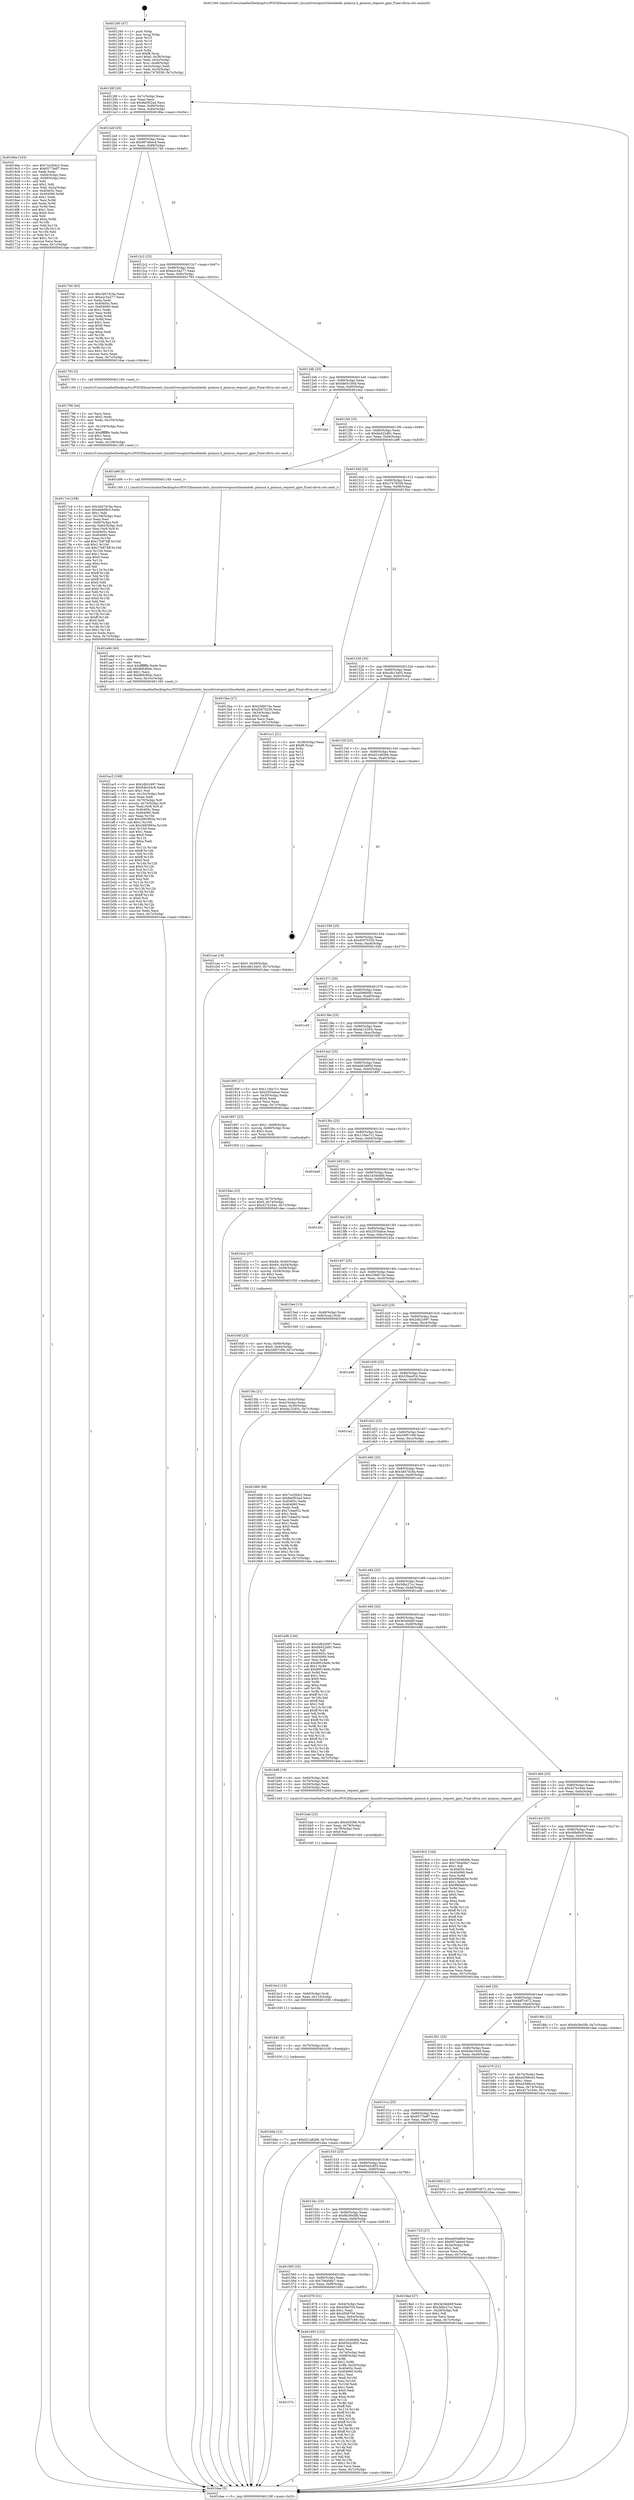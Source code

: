 digraph "0x401260" {
  label = "0x401260 (/mnt/c/Users/mathe/Desktop/tcc/POCII/binaries/extr_linuxdriverspinctrlmediatek..pinmux.h_pinmux_request_gpio_Final-ollvm.out::main(0))"
  labelloc = "t"
  node[shape=record]

  Entry [label="",width=0.3,height=0.3,shape=circle,fillcolor=black,style=filled]
  "0x40128f" [label="{
     0x40128f [26]\l
     | [instrs]\l
     &nbsp;&nbsp;0x40128f \<+3\>: mov -0x7c(%rbp),%eax\l
     &nbsp;&nbsp;0x401292 \<+2\>: mov %eax,%ecx\l
     &nbsp;&nbsp;0x401294 \<+6\>: sub $0x8a0f52ad,%ecx\l
     &nbsp;&nbsp;0x40129a \<+3\>: mov %eax,-0x80(%rbp)\l
     &nbsp;&nbsp;0x40129d \<+6\>: mov %ecx,-0x84(%rbp)\l
     &nbsp;&nbsp;0x4012a3 \<+6\>: je 00000000004016be \<main+0x45e\>\l
  }"]
  "0x4016be" [label="{
     0x4016be [103]\l
     | [instrs]\l
     &nbsp;&nbsp;0x4016be \<+5\>: mov $0x7ce30dc2,%eax\l
     &nbsp;&nbsp;0x4016c3 \<+5\>: mov $0x6577bdf7,%ecx\l
     &nbsp;&nbsp;0x4016c8 \<+2\>: xor %edx,%edx\l
     &nbsp;&nbsp;0x4016ca \<+3\>: mov -0x64(%rbp),%esi\l
     &nbsp;&nbsp;0x4016cd \<+3\>: cmp -0x58(%rbp),%esi\l
     &nbsp;&nbsp;0x4016d0 \<+4\>: setl %dil\l
     &nbsp;&nbsp;0x4016d4 \<+4\>: and $0x1,%dil\l
     &nbsp;&nbsp;0x4016d8 \<+4\>: mov %dil,-0x2a(%rbp)\l
     &nbsp;&nbsp;0x4016dc \<+7\>: mov 0x40405c,%esi\l
     &nbsp;&nbsp;0x4016e3 \<+8\>: mov 0x404060,%r8d\l
     &nbsp;&nbsp;0x4016eb \<+3\>: sub $0x1,%edx\l
     &nbsp;&nbsp;0x4016ee \<+3\>: mov %esi,%r9d\l
     &nbsp;&nbsp;0x4016f1 \<+3\>: add %edx,%r9d\l
     &nbsp;&nbsp;0x4016f4 \<+4\>: imul %r9d,%esi\l
     &nbsp;&nbsp;0x4016f8 \<+3\>: and $0x1,%esi\l
     &nbsp;&nbsp;0x4016fb \<+3\>: cmp $0x0,%esi\l
     &nbsp;&nbsp;0x4016fe \<+4\>: sete %dil\l
     &nbsp;&nbsp;0x401702 \<+4\>: cmp $0xa,%r8d\l
     &nbsp;&nbsp;0x401706 \<+4\>: setl %r10b\l
     &nbsp;&nbsp;0x40170a \<+3\>: mov %dil,%r11b\l
     &nbsp;&nbsp;0x40170d \<+3\>: and %r10b,%r11b\l
     &nbsp;&nbsp;0x401710 \<+3\>: xor %r10b,%dil\l
     &nbsp;&nbsp;0x401713 \<+3\>: or %dil,%r11b\l
     &nbsp;&nbsp;0x401716 \<+4\>: test $0x1,%r11b\l
     &nbsp;&nbsp;0x40171a \<+3\>: cmovne %ecx,%eax\l
     &nbsp;&nbsp;0x40171d \<+3\>: mov %eax,-0x7c(%rbp)\l
     &nbsp;&nbsp;0x401720 \<+5\>: jmp 0000000000401dae \<main+0xb4e\>\l
  }"]
  "0x4012a9" [label="{
     0x4012a9 [25]\l
     | [instrs]\l
     &nbsp;&nbsp;0x4012a9 \<+5\>: jmp 00000000004012ae \<main+0x4e\>\l
     &nbsp;&nbsp;0x4012ae \<+3\>: mov -0x80(%rbp),%eax\l
     &nbsp;&nbsp;0x4012b1 \<+5\>: sub $0x967a6ee4,%eax\l
     &nbsp;&nbsp;0x4012b6 \<+6\>: mov %eax,-0x88(%rbp)\l
     &nbsp;&nbsp;0x4012bc \<+6\>: je 0000000000401740 \<main+0x4e0\>\l
  }"]
  Exit [label="",width=0.3,height=0.3,shape=circle,fillcolor=black,style=filled,peripheries=2]
  "0x401740" [label="{
     0x401740 [83]\l
     | [instrs]\l
     &nbsp;&nbsp;0x401740 \<+5\>: mov $0x3d47d18a,%eax\l
     &nbsp;&nbsp;0x401745 \<+5\>: mov $0xa2c5a277,%ecx\l
     &nbsp;&nbsp;0x40174a \<+2\>: xor %edx,%edx\l
     &nbsp;&nbsp;0x40174c \<+7\>: mov 0x40405c,%esi\l
     &nbsp;&nbsp;0x401753 \<+7\>: mov 0x404060,%edi\l
     &nbsp;&nbsp;0x40175a \<+3\>: sub $0x1,%edx\l
     &nbsp;&nbsp;0x40175d \<+3\>: mov %esi,%r8d\l
     &nbsp;&nbsp;0x401760 \<+3\>: add %edx,%r8d\l
     &nbsp;&nbsp;0x401763 \<+4\>: imul %r8d,%esi\l
     &nbsp;&nbsp;0x401767 \<+3\>: and $0x1,%esi\l
     &nbsp;&nbsp;0x40176a \<+3\>: cmp $0x0,%esi\l
     &nbsp;&nbsp;0x40176d \<+4\>: sete %r9b\l
     &nbsp;&nbsp;0x401771 \<+3\>: cmp $0xa,%edi\l
     &nbsp;&nbsp;0x401774 \<+4\>: setl %r10b\l
     &nbsp;&nbsp;0x401778 \<+3\>: mov %r9b,%r11b\l
     &nbsp;&nbsp;0x40177b \<+3\>: and %r10b,%r11b\l
     &nbsp;&nbsp;0x40177e \<+3\>: xor %r10b,%r9b\l
     &nbsp;&nbsp;0x401781 \<+3\>: or %r9b,%r11b\l
     &nbsp;&nbsp;0x401784 \<+4\>: test $0x1,%r11b\l
     &nbsp;&nbsp;0x401788 \<+3\>: cmovne %ecx,%eax\l
     &nbsp;&nbsp;0x40178b \<+3\>: mov %eax,-0x7c(%rbp)\l
     &nbsp;&nbsp;0x40178e \<+5\>: jmp 0000000000401dae \<main+0xb4e\>\l
  }"]
  "0x4012c2" [label="{
     0x4012c2 [25]\l
     | [instrs]\l
     &nbsp;&nbsp;0x4012c2 \<+5\>: jmp 00000000004012c7 \<main+0x67\>\l
     &nbsp;&nbsp;0x4012c7 \<+3\>: mov -0x80(%rbp),%eax\l
     &nbsp;&nbsp;0x4012ca \<+5\>: sub $0xa2c5a277,%eax\l
     &nbsp;&nbsp;0x4012cf \<+6\>: mov %eax,-0x8c(%rbp)\l
     &nbsp;&nbsp;0x4012d5 \<+6\>: je 0000000000401793 \<main+0x533\>\l
  }"]
  "0x401bda" [label="{
     0x401bda [12]\l
     | [instrs]\l
     &nbsp;&nbsp;0x401bda \<+7\>: movl $0xd21a8266,-0x7c(%rbp)\l
     &nbsp;&nbsp;0x401be1 \<+5\>: jmp 0000000000401dae \<main+0xb4e\>\l
  }"]
  "0x401793" [label="{
     0x401793 [5]\l
     | [instrs]\l
     &nbsp;&nbsp;0x401793 \<+5\>: call 0000000000401160 \<next_i\>\l
     | [calls]\l
     &nbsp;&nbsp;0x401160 \{1\} (/mnt/c/Users/mathe/Desktop/tcc/POCII/binaries/extr_linuxdriverspinctrlmediatek..pinmux.h_pinmux_request_gpio_Final-ollvm.out::next_i)\l
  }"]
  "0x4012db" [label="{
     0x4012db [25]\l
     | [instrs]\l
     &nbsp;&nbsp;0x4012db \<+5\>: jmp 00000000004012e0 \<main+0x80\>\l
     &nbsp;&nbsp;0x4012e0 \<+3\>: mov -0x80(%rbp),%eax\l
     &nbsp;&nbsp;0x4012e3 \<+5\>: sub $0xbb05100d,%eax\l
     &nbsp;&nbsp;0x4012e8 \<+6\>: mov %eax,-0x90(%rbp)\l
     &nbsp;&nbsp;0x4012ee \<+6\>: je 0000000000401da2 \<main+0xb42\>\l
  }"]
  "0x401bd1" [label="{
     0x401bd1 [9]\l
     | [instrs]\l
     &nbsp;&nbsp;0x401bd1 \<+4\>: mov -0x70(%rbp),%rdi\l
     &nbsp;&nbsp;0x401bd5 \<+5\>: call 0000000000401030 \<free@plt\>\l
     | [calls]\l
     &nbsp;&nbsp;0x401030 \{1\} (unknown)\l
  }"]
  "0x401da2" [label="{
     0x401da2\l
  }", style=dashed]
  "0x4012f4" [label="{
     0x4012f4 [25]\l
     | [instrs]\l
     &nbsp;&nbsp;0x4012f4 \<+5\>: jmp 00000000004012f9 \<main+0x99\>\l
     &nbsp;&nbsp;0x4012f9 \<+3\>: mov -0x80(%rbp),%eax\l
     &nbsp;&nbsp;0x4012fc \<+5\>: sub $0xbb422d81,%eax\l
     &nbsp;&nbsp;0x401301 \<+6\>: mov %eax,-0x94(%rbp)\l
     &nbsp;&nbsp;0x401307 \<+6\>: je 0000000000401a98 \<main+0x838\>\l
  }"]
  "0x401bc2" [label="{
     0x401bc2 [15]\l
     | [instrs]\l
     &nbsp;&nbsp;0x401bc2 \<+4\>: mov -0x60(%rbp),%rdi\l
     &nbsp;&nbsp;0x401bc6 \<+6\>: mov %eax,-0x110(%rbp)\l
     &nbsp;&nbsp;0x401bcc \<+5\>: call 0000000000401030 \<free@plt\>\l
     | [calls]\l
     &nbsp;&nbsp;0x401030 \{1\} (unknown)\l
  }"]
  "0x401a98" [label="{
     0x401a98 [5]\l
     | [instrs]\l
     &nbsp;&nbsp;0x401a98 \<+5\>: call 0000000000401160 \<next_i\>\l
     | [calls]\l
     &nbsp;&nbsp;0x401160 \{1\} (/mnt/c/Users/mathe/Desktop/tcc/POCII/binaries/extr_linuxdriverspinctrlmediatek..pinmux.h_pinmux_request_gpio_Final-ollvm.out::next_i)\l
  }"]
  "0x40130d" [label="{
     0x40130d [25]\l
     | [instrs]\l
     &nbsp;&nbsp;0x40130d \<+5\>: jmp 0000000000401312 \<main+0xb2\>\l
     &nbsp;&nbsp;0x401312 \<+3\>: mov -0x80(%rbp),%eax\l
     &nbsp;&nbsp;0x401315 \<+5\>: sub $0xc7478558,%eax\l
     &nbsp;&nbsp;0x40131a \<+6\>: mov %eax,-0x98(%rbp)\l
     &nbsp;&nbsp;0x401320 \<+6\>: je 00000000004015ba \<main+0x35a\>\l
  }"]
  "0x401bab" [label="{
     0x401bab [23]\l
     | [instrs]\l
     &nbsp;&nbsp;0x401bab \<+10\>: movabs $0x4020b6,%rdi\l
     &nbsp;&nbsp;0x401bb5 \<+3\>: mov %eax,-0x78(%rbp)\l
     &nbsp;&nbsp;0x401bb8 \<+3\>: mov -0x78(%rbp),%esi\l
     &nbsp;&nbsp;0x401bbb \<+2\>: mov $0x0,%al\l
     &nbsp;&nbsp;0x401bbd \<+5\>: call 0000000000401040 \<printf@plt\>\l
     | [calls]\l
     &nbsp;&nbsp;0x401040 \{1\} (unknown)\l
  }"]
  "0x4015ba" [label="{
     0x4015ba [27]\l
     | [instrs]\l
     &nbsp;&nbsp;0x4015ba \<+5\>: mov $0x25fd074e,%eax\l
     &nbsp;&nbsp;0x4015bf \<+5\>: mov $0xd5470250,%ecx\l
     &nbsp;&nbsp;0x4015c4 \<+3\>: mov -0x34(%rbp),%edx\l
     &nbsp;&nbsp;0x4015c7 \<+3\>: cmp $0x2,%edx\l
     &nbsp;&nbsp;0x4015ca \<+3\>: cmovne %ecx,%eax\l
     &nbsp;&nbsp;0x4015cd \<+3\>: mov %eax,-0x7c(%rbp)\l
     &nbsp;&nbsp;0x4015d0 \<+5\>: jmp 0000000000401dae \<main+0xb4e\>\l
  }"]
  "0x401326" [label="{
     0x401326 [25]\l
     | [instrs]\l
     &nbsp;&nbsp;0x401326 \<+5\>: jmp 000000000040132b \<main+0xcb\>\l
     &nbsp;&nbsp;0x40132b \<+3\>: mov -0x80(%rbp),%eax\l
     &nbsp;&nbsp;0x40132e \<+5\>: sub $0xcdb13a03,%eax\l
     &nbsp;&nbsp;0x401333 \<+6\>: mov %eax,-0x9c(%rbp)\l
     &nbsp;&nbsp;0x401339 \<+6\>: je 0000000000401cc1 \<main+0xa61\>\l
  }"]
  "0x401dae" [label="{
     0x401dae [5]\l
     | [instrs]\l
     &nbsp;&nbsp;0x401dae \<+5\>: jmp 000000000040128f \<main+0x2f\>\l
  }"]
  "0x401260" [label="{
     0x401260 [47]\l
     | [instrs]\l
     &nbsp;&nbsp;0x401260 \<+1\>: push %rbp\l
     &nbsp;&nbsp;0x401261 \<+3\>: mov %rsp,%rbp\l
     &nbsp;&nbsp;0x401264 \<+2\>: push %r15\l
     &nbsp;&nbsp;0x401266 \<+2\>: push %r14\l
     &nbsp;&nbsp;0x401268 \<+2\>: push %r13\l
     &nbsp;&nbsp;0x40126a \<+2\>: push %r12\l
     &nbsp;&nbsp;0x40126c \<+1\>: push %rbx\l
     &nbsp;&nbsp;0x40126d \<+7\>: sub $0xf8,%rsp\l
     &nbsp;&nbsp;0x401274 \<+7\>: movl $0x0,-0x38(%rbp)\l
     &nbsp;&nbsp;0x40127b \<+3\>: mov %edi,-0x3c(%rbp)\l
     &nbsp;&nbsp;0x40127e \<+4\>: mov %rsi,-0x48(%rbp)\l
     &nbsp;&nbsp;0x401282 \<+3\>: mov -0x3c(%rbp),%edi\l
     &nbsp;&nbsp;0x401285 \<+3\>: mov %edi,-0x34(%rbp)\l
     &nbsp;&nbsp;0x401288 \<+7\>: movl $0xc7478558,-0x7c(%rbp)\l
  }"]
  "0x401ac5" [label="{
     0x401ac5 [168]\l
     | [instrs]\l
     &nbsp;&nbsp;0x401ac5 \<+5\>: mov $0x2db2c697,%ecx\l
     &nbsp;&nbsp;0x401aca \<+5\>: mov $0x64bc54c8,%edx\l
     &nbsp;&nbsp;0x401acf \<+3\>: mov $0x1,%sil\l
     &nbsp;&nbsp;0x401ad2 \<+6\>: mov -0x10c(%rbp),%edi\l
     &nbsp;&nbsp;0x401ad8 \<+3\>: imul %eax,%edi\l
     &nbsp;&nbsp;0x401adb \<+4\>: mov -0x70(%rbp),%r8\l
     &nbsp;&nbsp;0x401adf \<+4\>: movslq -0x74(%rbp),%r9\l
     &nbsp;&nbsp;0x401ae3 \<+4\>: mov %edi,(%r8,%r9,4)\l
     &nbsp;&nbsp;0x401ae7 \<+7\>: mov 0x40405c,%eax\l
     &nbsp;&nbsp;0x401aee \<+7\>: mov 0x404060,%edi\l
     &nbsp;&nbsp;0x401af5 \<+3\>: mov %eax,%r10d\l
     &nbsp;&nbsp;0x401af8 \<+7\>: add $0x2683993a,%r10d\l
     &nbsp;&nbsp;0x401aff \<+4\>: sub $0x1,%r10d\l
     &nbsp;&nbsp;0x401b03 \<+7\>: sub $0x2683993a,%r10d\l
     &nbsp;&nbsp;0x401b0a \<+4\>: imul %r10d,%eax\l
     &nbsp;&nbsp;0x401b0e \<+3\>: and $0x1,%eax\l
     &nbsp;&nbsp;0x401b11 \<+3\>: cmp $0x0,%eax\l
     &nbsp;&nbsp;0x401b14 \<+4\>: sete %r11b\l
     &nbsp;&nbsp;0x401b18 \<+3\>: cmp $0xa,%edi\l
     &nbsp;&nbsp;0x401b1b \<+3\>: setl %bl\l
     &nbsp;&nbsp;0x401b1e \<+3\>: mov %r11b,%r14b\l
     &nbsp;&nbsp;0x401b21 \<+4\>: xor $0xff,%r14b\l
     &nbsp;&nbsp;0x401b25 \<+3\>: mov %bl,%r15b\l
     &nbsp;&nbsp;0x401b28 \<+4\>: xor $0xff,%r15b\l
     &nbsp;&nbsp;0x401b2c \<+4\>: xor $0x0,%sil\l
     &nbsp;&nbsp;0x401b30 \<+3\>: mov %r14b,%r12b\l
     &nbsp;&nbsp;0x401b33 \<+4\>: and $0x0,%r12b\l
     &nbsp;&nbsp;0x401b37 \<+3\>: and %sil,%r11b\l
     &nbsp;&nbsp;0x401b3a \<+3\>: mov %r15b,%r13b\l
     &nbsp;&nbsp;0x401b3d \<+4\>: and $0x0,%r13b\l
     &nbsp;&nbsp;0x401b41 \<+3\>: and %sil,%bl\l
     &nbsp;&nbsp;0x401b44 \<+3\>: or %r11b,%r12b\l
     &nbsp;&nbsp;0x401b47 \<+3\>: or %bl,%r13b\l
     &nbsp;&nbsp;0x401b4a \<+3\>: xor %r13b,%r12b\l
     &nbsp;&nbsp;0x401b4d \<+3\>: or %r15b,%r14b\l
     &nbsp;&nbsp;0x401b50 \<+4\>: xor $0xff,%r14b\l
     &nbsp;&nbsp;0x401b54 \<+4\>: or $0x0,%sil\l
     &nbsp;&nbsp;0x401b58 \<+3\>: and %sil,%r14b\l
     &nbsp;&nbsp;0x401b5b \<+3\>: or %r14b,%r12b\l
     &nbsp;&nbsp;0x401b5e \<+4\>: test $0x1,%r12b\l
     &nbsp;&nbsp;0x401b62 \<+3\>: cmovne %edx,%ecx\l
     &nbsp;&nbsp;0x401b65 \<+3\>: mov %ecx,-0x7c(%rbp)\l
     &nbsp;&nbsp;0x401b68 \<+5\>: jmp 0000000000401dae \<main+0xb4e\>\l
  }"]
  "0x401cc1" [label="{
     0x401cc1 [21]\l
     | [instrs]\l
     &nbsp;&nbsp;0x401cc1 \<+3\>: mov -0x38(%rbp),%eax\l
     &nbsp;&nbsp;0x401cc4 \<+7\>: add $0xf8,%rsp\l
     &nbsp;&nbsp;0x401ccb \<+1\>: pop %rbx\l
     &nbsp;&nbsp;0x401ccc \<+2\>: pop %r12\l
     &nbsp;&nbsp;0x401cce \<+2\>: pop %r13\l
     &nbsp;&nbsp;0x401cd0 \<+2\>: pop %r14\l
     &nbsp;&nbsp;0x401cd2 \<+2\>: pop %r15\l
     &nbsp;&nbsp;0x401cd4 \<+1\>: pop %rbp\l
     &nbsp;&nbsp;0x401cd5 \<+1\>: ret\l
  }"]
  "0x40133f" [label="{
     0x40133f [25]\l
     | [instrs]\l
     &nbsp;&nbsp;0x40133f \<+5\>: jmp 0000000000401344 \<main+0xe4\>\l
     &nbsp;&nbsp;0x401344 \<+3\>: mov -0x80(%rbp),%eax\l
     &nbsp;&nbsp;0x401347 \<+5\>: sub $0xd21a8266,%eax\l
     &nbsp;&nbsp;0x40134c \<+6\>: mov %eax,-0xa0(%rbp)\l
     &nbsp;&nbsp;0x401352 \<+6\>: je 0000000000401cae \<main+0xa4e\>\l
  }"]
  "0x401a9d" [label="{
     0x401a9d [40]\l
     | [instrs]\l
     &nbsp;&nbsp;0x401a9d \<+5\>: mov $0x2,%ecx\l
     &nbsp;&nbsp;0x401aa2 \<+1\>: cltd\l
     &nbsp;&nbsp;0x401aa3 \<+2\>: idiv %ecx\l
     &nbsp;&nbsp;0x401aa5 \<+6\>: imul $0xfffffffe,%edx,%ecx\l
     &nbsp;&nbsp;0x401aab \<+6\>: sub $0x86fc90dc,%ecx\l
     &nbsp;&nbsp;0x401ab1 \<+3\>: add $0x1,%ecx\l
     &nbsp;&nbsp;0x401ab4 \<+6\>: add $0x86fc90dc,%ecx\l
     &nbsp;&nbsp;0x401aba \<+6\>: mov %ecx,-0x10c(%rbp)\l
     &nbsp;&nbsp;0x401ac0 \<+5\>: call 0000000000401160 \<next_i\>\l
     | [calls]\l
     &nbsp;&nbsp;0x401160 \{1\} (/mnt/c/Users/mathe/Desktop/tcc/POCII/binaries/extr_linuxdriverspinctrlmediatek..pinmux.h_pinmux_request_gpio_Final-ollvm.out::next_i)\l
  }"]
  "0x401cae" [label="{
     0x401cae [19]\l
     | [instrs]\l
     &nbsp;&nbsp;0x401cae \<+7\>: movl $0x0,-0x38(%rbp)\l
     &nbsp;&nbsp;0x401cb5 \<+7\>: movl $0xcdb13a03,-0x7c(%rbp)\l
     &nbsp;&nbsp;0x401cbc \<+5\>: jmp 0000000000401dae \<main+0xb4e\>\l
  }"]
  "0x401358" [label="{
     0x401358 [25]\l
     | [instrs]\l
     &nbsp;&nbsp;0x401358 \<+5\>: jmp 000000000040135d \<main+0xfd\>\l
     &nbsp;&nbsp;0x40135d \<+3\>: mov -0x80(%rbp),%eax\l
     &nbsp;&nbsp;0x401360 \<+5\>: sub $0xd5470250,%eax\l
     &nbsp;&nbsp;0x401365 \<+6\>: mov %eax,-0xa4(%rbp)\l
     &nbsp;&nbsp;0x40136b \<+6\>: je 00000000004015d5 \<main+0x375\>\l
  }"]
  "0x40157e" [label="{
     0x40157e\l
  }", style=dashed]
  "0x4015d5" [label="{
     0x4015d5\l
  }", style=dashed]
  "0x401371" [label="{
     0x401371 [25]\l
     | [instrs]\l
     &nbsp;&nbsp;0x401371 \<+5\>: jmp 0000000000401376 \<main+0x116\>\l
     &nbsp;&nbsp;0x401376 \<+3\>: mov -0x80(%rbp),%eax\l
     &nbsp;&nbsp;0x401379 \<+5\>: sub $0xd5980081,%eax\l
     &nbsp;&nbsp;0x40137e \<+6\>: mov %eax,-0xa8(%rbp)\l
     &nbsp;&nbsp;0x401384 \<+6\>: je 0000000000401c45 \<main+0x9e5\>\l
  }"]
  "0x401955" [label="{
     0x401955 [152]\l
     | [instrs]\l
     &nbsp;&nbsp;0x401955 \<+5\>: mov $0x14346d0b,%eax\l
     &nbsp;&nbsp;0x40195a \<+5\>: mov $0x65d2c855,%ecx\l
     &nbsp;&nbsp;0x40195f \<+2\>: mov $0x1,%dl\l
     &nbsp;&nbsp;0x401961 \<+2\>: xor %esi,%esi\l
     &nbsp;&nbsp;0x401963 \<+3\>: mov -0x74(%rbp),%edi\l
     &nbsp;&nbsp;0x401966 \<+3\>: cmp -0x68(%rbp),%edi\l
     &nbsp;&nbsp;0x401969 \<+4\>: setl %r8b\l
     &nbsp;&nbsp;0x40196d \<+4\>: and $0x1,%r8b\l
     &nbsp;&nbsp;0x401971 \<+4\>: mov %r8b,-0x29(%rbp)\l
     &nbsp;&nbsp;0x401975 \<+7\>: mov 0x40405c,%edi\l
     &nbsp;&nbsp;0x40197c \<+8\>: mov 0x404060,%r9d\l
     &nbsp;&nbsp;0x401984 \<+3\>: sub $0x1,%esi\l
     &nbsp;&nbsp;0x401987 \<+3\>: mov %edi,%r10d\l
     &nbsp;&nbsp;0x40198a \<+3\>: add %esi,%r10d\l
     &nbsp;&nbsp;0x40198d \<+4\>: imul %r10d,%edi\l
     &nbsp;&nbsp;0x401991 \<+3\>: and $0x1,%edi\l
     &nbsp;&nbsp;0x401994 \<+3\>: cmp $0x0,%edi\l
     &nbsp;&nbsp;0x401997 \<+4\>: sete %r8b\l
     &nbsp;&nbsp;0x40199b \<+4\>: cmp $0xa,%r9d\l
     &nbsp;&nbsp;0x40199f \<+4\>: setl %r11b\l
     &nbsp;&nbsp;0x4019a3 \<+3\>: mov %r8b,%bl\l
     &nbsp;&nbsp;0x4019a6 \<+3\>: xor $0xff,%bl\l
     &nbsp;&nbsp;0x4019a9 \<+3\>: mov %r11b,%r14b\l
     &nbsp;&nbsp;0x4019ac \<+4\>: xor $0xff,%r14b\l
     &nbsp;&nbsp;0x4019b0 \<+3\>: xor $0x1,%dl\l
     &nbsp;&nbsp;0x4019b3 \<+3\>: mov %bl,%r15b\l
     &nbsp;&nbsp;0x4019b6 \<+4\>: and $0xff,%r15b\l
     &nbsp;&nbsp;0x4019ba \<+3\>: and %dl,%r8b\l
     &nbsp;&nbsp;0x4019bd \<+3\>: mov %r14b,%r12b\l
     &nbsp;&nbsp;0x4019c0 \<+4\>: and $0xff,%r12b\l
     &nbsp;&nbsp;0x4019c4 \<+3\>: and %dl,%r11b\l
     &nbsp;&nbsp;0x4019c7 \<+3\>: or %r8b,%r15b\l
     &nbsp;&nbsp;0x4019ca \<+3\>: or %r11b,%r12b\l
     &nbsp;&nbsp;0x4019cd \<+3\>: xor %r12b,%r15b\l
     &nbsp;&nbsp;0x4019d0 \<+3\>: or %r14b,%bl\l
     &nbsp;&nbsp;0x4019d3 \<+3\>: xor $0xff,%bl\l
     &nbsp;&nbsp;0x4019d6 \<+3\>: or $0x1,%dl\l
     &nbsp;&nbsp;0x4019d9 \<+2\>: and %dl,%bl\l
     &nbsp;&nbsp;0x4019db \<+3\>: or %bl,%r15b\l
     &nbsp;&nbsp;0x4019de \<+4\>: test $0x1,%r15b\l
     &nbsp;&nbsp;0x4019e2 \<+3\>: cmovne %ecx,%eax\l
     &nbsp;&nbsp;0x4019e5 \<+3\>: mov %eax,-0x7c(%rbp)\l
     &nbsp;&nbsp;0x4019e8 \<+5\>: jmp 0000000000401dae \<main+0xb4e\>\l
  }"]
  "0x401c45" [label="{
     0x401c45\l
  }", style=dashed]
  "0x40138a" [label="{
     0x40138a [25]\l
     | [instrs]\l
     &nbsp;&nbsp;0x40138a \<+5\>: jmp 000000000040138f \<main+0x12f\>\l
     &nbsp;&nbsp;0x40138f \<+3\>: mov -0x80(%rbp),%eax\l
     &nbsp;&nbsp;0x401392 \<+5\>: sub $0xda13293c,%eax\l
     &nbsp;&nbsp;0x401397 \<+6\>: mov %eax,-0xac(%rbp)\l
     &nbsp;&nbsp;0x40139d \<+6\>: je 000000000040160f \<main+0x3af\>\l
  }"]
  "0x4018ae" [label="{
     0x4018ae [23]\l
     | [instrs]\l
     &nbsp;&nbsp;0x4018ae \<+4\>: mov %rax,-0x70(%rbp)\l
     &nbsp;&nbsp;0x4018b2 \<+7\>: movl $0x0,-0x74(%rbp)\l
     &nbsp;&nbsp;0x4018b9 \<+7\>: movl $0x427e164e,-0x7c(%rbp)\l
     &nbsp;&nbsp;0x4018c0 \<+5\>: jmp 0000000000401dae \<main+0xb4e\>\l
  }"]
  "0x40160f" [label="{
     0x40160f [27]\l
     | [instrs]\l
     &nbsp;&nbsp;0x40160f \<+5\>: mov $0x110ee7c1,%eax\l
     &nbsp;&nbsp;0x401614 \<+5\>: mov $0x2055abce,%ecx\l
     &nbsp;&nbsp;0x401619 \<+3\>: mov -0x30(%rbp),%edx\l
     &nbsp;&nbsp;0x40161c \<+3\>: cmp $0x0,%edx\l
     &nbsp;&nbsp;0x40161f \<+3\>: cmove %ecx,%eax\l
     &nbsp;&nbsp;0x401622 \<+3\>: mov %eax,-0x7c(%rbp)\l
     &nbsp;&nbsp;0x401625 \<+5\>: jmp 0000000000401dae \<main+0xb4e\>\l
  }"]
  "0x4013a3" [label="{
     0x4013a3 [25]\l
     | [instrs]\l
     &nbsp;&nbsp;0x4013a3 \<+5\>: jmp 00000000004013a8 \<main+0x148\>\l
     &nbsp;&nbsp;0x4013a8 \<+3\>: mov -0x80(%rbp),%eax\l
     &nbsp;&nbsp;0x4013ab \<+5\>: sub $0xeb63e80d,%eax\l
     &nbsp;&nbsp;0x4013b0 \<+6\>: mov %eax,-0xb0(%rbp)\l
     &nbsp;&nbsp;0x4013b6 \<+6\>: je 0000000000401897 \<main+0x637\>\l
  }"]
  "0x401565" [label="{
     0x401565 [25]\l
     | [instrs]\l
     &nbsp;&nbsp;0x401565 \<+5\>: jmp 000000000040156a \<main+0x30a\>\l
     &nbsp;&nbsp;0x40156a \<+3\>: mov -0x80(%rbp),%eax\l
     &nbsp;&nbsp;0x40156d \<+5\>: sub $0x706a08a7,%eax\l
     &nbsp;&nbsp;0x401572 \<+6\>: mov %eax,-0xf8(%rbp)\l
     &nbsp;&nbsp;0x401578 \<+6\>: je 0000000000401955 \<main+0x6f5\>\l
  }"]
  "0x401897" [label="{
     0x401897 [23]\l
     | [instrs]\l
     &nbsp;&nbsp;0x401897 \<+7\>: movl $0x1,-0x68(%rbp)\l
     &nbsp;&nbsp;0x40189e \<+4\>: movslq -0x68(%rbp),%rax\l
     &nbsp;&nbsp;0x4018a2 \<+4\>: shl $0x2,%rax\l
     &nbsp;&nbsp;0x4018a6 \<+3\>: mov %rax,%rdi\l
     &nbsp;&nbsp;0x4018a9 \<+5\>: call 0000000000401050 \<malloc@plt\>\l
     | [calls]\l
     &nbsp;&nbsp;0x401050 \{1\} (unknown)\l
  }"]
  "0x4013bc" [label="{
     0x4013bc [25]\l
     | [instrs]\l
     &nbsp;&nbsp;0x4013bc \<+5\>: jmp 00000000004013c1 \<main+0x161\>\l
     &nbsp;&nbsp;0x4013c1 \<+3\>: mov -0x80(%rbp),%eax\l
     &nbsp;&nbsp;0x4013c4 \<+5\>: sub $0x110ee7c1,%eax\l
     &nbsp;&nbsp;0x4013c9 \<+6\>: mov %eax,-0xb4(%rbp)\l
     &nbsp;&nbsp;0x4013cf \<+6\>: je 0000000000401be6 \<main+0x986\>\l
  }"]
  "0x401878" [label="{
     0x401878 [31]\l
     | [instrs]\l
     &nbsp;&nbsp;0x401878 \<+3\>: mov -0x64(%rbp),%eax\l
     &nbsp;&nbsp;0x40187b \<+5\>: sub $0x45b6704,%eax\l
     &nbsp;&nbsp;0x401880 \<+3\>: add $0x1,%eax\l
     &nbsp;&nbsp;0x401883 \<+5\>: add $0x45b6704,%eax\l
     &nbsp;&nbsp;0x401888 \<+3\>: mov %eax,-0x64(%rbp)\l
     &nbsp;&nbsp;0x40188b \<+7\>: movl $0x34f57c69,-0x7c(%rbp)\l
     &nbsp;&nbsp;0x401892 \<+5\>: jmp 0000000000401dae \<main+0xb4e\>\l
  }"]
  "0x401be6" [label="{
     0x401be6\l
  }", style=dashed]
  "0x4013d5" [label="{
     0x4013d5 [25]\l
     | [instrs]\l
     &nbsp;&nbsp;0x4013d5 \<+5\>: jmp 00000000004013da \<main+0x17a\>\l
     &nbsp;&nbsp;0x4013da \<+3\>: mov -0x80(%rbp),%eax\l
     &nbsp;&nbsp;0x4013dd \<+5\>: sub $0x14346d0b,%eax\l
     &nbsp;&nbsp;0x4013e2 \<+6\>: mov %eax,-0xb8(%rbp)\l
     &nbsp;&nbsp;0x4013e8 \<+6\>: je 0000000000401d3c \<main+0xadc\>\l
  }"]
  "0x40154c" [label="{
     0x40154c [25]\l
     | [instrs]\l
     &nbsp;&nbsp;0x40154c \<+5\>: jmp 0000000000401551 \<main+0x2f1\>\l
     &nbsp;&nbsp;0x401551 \<+3\>: mov -0x80(%rbp),%eax\l
     &nbsp;&nbsp;0x401554 \<+5\>: sub $0x6b36e5fb,%eax\l
     &nbsp;&nbsp;0x401559 \<+6\>: mov %eax,-0xf4(%rbp)\l
     &nbsp;&nbsp;0x40155f \<+6\>: je 0000000000401878 \<main+0x618\>\l
  }"]
  "0x401d3c" [label="{
     0x401d3c\l
  }", style=dashed]
  "0x4013ee" [label="{
     0x4013ee [25]\l
     | [instrs]\l
     &nbsp;&nbsp;0x4013ee \<+5\>: jmp 00000000004013f3 \<main+0x193\>\l
     &nbsp;&nbsp;0x4013f3 \<+3\>: mov -0x80(%rbp),%eax\l
     &nbsp;&nbsp;0x4013f6 \<+5\>: sub $0x2055abce,%eax\l
     &nbsp;&nbsp;0x4013fb \<+6\>: mov %eax,-0xbc(%rbp)\l
     &nbsp;&nbsp;0x401401 \<+6\>: je 000000000040162a \<main+0x3ca\>\l
  }"]
  "0x4019ed" [label="{
     0x4019ed [27]\l
     | [instrs]\l
     &nbsp;&nbsp;0x4019ed \<+5\>: mov $0x3e3ebb6f,%eax\l
     &nbsp;&nbsp;0x4019f2 \<+5\>: mov $0x3dbc27cc,%ecx\l
     &nbsp;&nbsp;0x4019f7 \<+3\>: mov -0x29(%rbp),%dl\l
     &nbsp;&nbsp;0x4019fa \<+3\>: test $0x1,%dl\l
     &nbsp;&nbsp;0x4019fd \<+3\>: cmovne %ecx,%eax\l
     &nbsp;&nbsp;0x401a00 \<+3\>: mov %eax,-0x7c(%rbp)\l
     &nbsp;&nbsp;0x401a03 \<+5\>: jmp 0000000000401dae \<main+0xb4e\>\l
  }"]
  "0x40162a" [label="{
     0x40162a [37]\l
     | [instrs]\l
     &nbsp;&nbsp;0x40162a \<+7\>: movl $0x64,-0x50(%rbp)\l
     &nbsp;&nbsp;0x401631 \<+7\>: movl $0x64,-0x54(%rbp)\l
     &nbsp;&nbsp;0x401638 \<+7\>: movl $0x1,-0x58(%rbp)\l
     &nbsp;&nbsp;0x40163f \<+4\>: movslq -0x58(%rbp),%rax\l
     &nbsp;&nbsp;0x401643 \<+4\>: shl $0x2,%rax\l
     &nbsp;&nbsp;0x401647 \<+3\>: mov %rax,%rdi\l
     &nbsp;&nbsp;0x40164a \<+5\>: call 0000000000401050 \<malloc@plt\>\l
     | [calls]\l
     &nbsp;&nbsp;0x401050 \{1\} (unknown)\l
  }"]
  "0x401407" [label="{
     0x401407 [25]\l
     | [instrs]\l
     &nbsp;&nbsp;0x401407 \<+5\>: jmp 000000000040140c \<main+0x1ac\>\l
     &nbsp;&nbsp;0x40140c \<+3\>: mov -0x80(%rbp),%eax\l
     &nbsp;&nbsp;0x40140f \<+5\>: sub $0x25fd074e,%eax\l
     &nbsp;&nbsp;0x401414 \<+6\>: mov %eax,-0xc0(%rbp)\l
     &nbsp;&nbsp;0x40141a \<+6\>: je 00000000004015ed \<main+0x38d\>\l
  }"]
  "0x4017c4" [label="{
     0x4017c4 [168]\l
     | [instrs]\l
     &nbsp;&nbsp;0x4017c4 \<+5\>: mov $0x3d47d18a,%ecx\l
     &nbsp;&nbsp;0x4017c9 \<+5\>: mov $0x46fef9c0,%edx\l
     &nbsp;&nbsp;0x4017ce \<+3\>: mov $0x1,%dil\l
     &nbsp;&nbsp;0x4017d1 \<+6\>: mov -0x108(%rbp),%esi\l
     &nbsp;&nbsp;0x4017d7 \<+3\>: imul %eax,%esi\l
     &nbsp;&nbsp;0x4017da \<+4\>: mov -0x60(%rbp),%r8\l
     &nbsp;&nbsp;0x4017de \<+4\>: movslq -0x64(%rbp),%r9\l
     &nbsp;&nbsp;0x4017e2 \<+4\>: mov %esi,(%r8,%r9,4)\l
     &nbsp;&nbsp;0x4017e6 \<+7\>: mov 0x40405c,%eax\l
     &nbsp;&nbsp;0x4017ed \<+7\>: mov 0x404060,%esi\l
     &nbsp;&nbsp;0x4017f4 \<+3\>: mov %eax,%r10d\l
     &nbsp;&nbsp;0x4017f7 \<+7\>: add $0x17b874ff,%r10d\l
     &nbsp;&nbsp;0x4017fe \<+4\>: sub $0x1,%r10d\l
     &nbsp;&nbsp;0x401802 \<+7\>: sub $0x17b874ff,%r10d\l
     &nbsp;&nbsp;0x401809 \<+4\>: imul %r10d,%eax\l
     &nbsp;&nbsp;0x40180d \<+3\>: and $0x1,%eax\l
     &nbsp;&nbsp;0x401810 \<+3\>: cmp $0x0,%eax\l
     &nbsp;&nbsp;0x401813 \<+4\>: sete %r11b\l
     &nbsp;&nbsp;0x401817 \<+3\>: cmp $0xa,%esi\l
     &nbsp;&nbsp;0x40181a \<+3\>: setl %bl\l
     &nbsp;&nbsp;0x40181d \<+3\>: mov %r11b,%r14b\l
     &nbsp;&nbsp;0x401820 \<+4\>: xor $0xff,%r14b\l
     &nbsp;&nbsp;0x401824 \<+3\>: mov %bl,%r15b\l
     &nbsp;&nbsp;0x401827 \<+4\>: xor $0xff,%r15b\l
     &nbsp;&nbsp;0x40182b \<+4\>: xor $0x0,%dil\l
     &nbsp;&nbsp;0x40182f \<+3\>: mov %r14b,%r12b\l
     &nbsp;&nbsp;0x401832 \<+4\>: and $0x0,%r12b\l
     &nbsp;&nbsp;0x401836 \<+3\>: and %dil,%r11b\l
     &nbsp;&nbsp;0x401839 \<+3\>: mov %r15b,%r13b\l
     &nbsp;&nbsp;0x40183c \<+4\>: and $0x0,%r13b\l
     &nbsp;&nbsp;0x401840 \<+3\>: and %dil,%bl\l
     &nbsp;&nbsp;0x401843 \<+3\>: or %r11b,%r12b\l
     &nbsp;&nbsp;0x401846 \<+3\>: or %bl,%r13b\l
     &nbsp;&nbsp;0x401849 \<+3\>: xor %r13b,%r12b\l
     &nbsp;&nbsp;0x40184c \<+3\>: or %r15b,%r14b\l
     &nbsp;&nbsp;0x40184f \<+4\>: xor $0xff,%r14b\l
     &nbsp;&nbsp;0x401853 \<+4\>: or $0x0,%dil\l
     &nbsp;&nbsp;0x401857 \<+3\>: and %dil,%r14b\l
     &nbsp;&nbsp;0x40185a \<+3\>: or %r14b,%r12b\l
     &nbsp;&nbsp;0x40185d \<+4\>: test $0x1,%r12b\l
     &nbsp;&nbsp;0x401861 \<+3\>: cmovne %edx,%ecx\l
     &nbsp;&nbsp;0x401864 \<+3\>: mov %ecx,-0x7c(%rbp)\l
     &nbsp;&nbsp;0x401867 \<+5\>: jmp 0000000000401dae \<main+0xb4e\>\l
  }"]
  "0x4015ed" [label="{
     0x4015ed [13]\l
     | [instrs]\l
     &nbsp;&nbsp;0x4015ed \<+4\>: mov -0x48(%rbp),%rax\l
     &nbsp;&nbsp;0x4015f1 \<+4\>: mov 0x8(%rax),%rdi\l
     &nbsp;&nbsp;0x4015f5 \<+5\>: call 0000000000401060 \<atoi@plt\>\l
     | [calls]\l
     &nbsp;&nbsp;0x401060 \{1\} (unknown)\l
  }"]
  "0x401420" [label="{
     0x401420 [25]\l
     | [instrs]\l
     &nbsp;&nbsp;0x401420 \<+5\>: jmp 0000000000401425 \<main+0x1c5\>\l
     &nbsp;&nbsp;0x401425 \<+3\>: mov -0x80(%rbp),%eax\l
     &nbsp;&nbsp;0x401428 \<+5\>: sub $0x2db2c697,%eax\l
     &nbsp;&nbsp;0x40142d \<+6\>: mov %eax,-0xc4(%rbp)\l
     &nbsp;&nbsp;0x401433 \<+6\>: je 0000000000401d48 \<main+0xae8\>\l
  }"]
  "0x4015fa" [label="{
     0x4015fa [21]\l
     | [instrs]\l
     &nbsp;&nbsp;0x4015fa \<+3\>: mov %eax,-0x4c(%rbp)\l
     &nbsp;&nbsp;0x4015fd \<+3\>: mov -0x4c(%rbp),%eax\l
     &nbsp;&nbsp;0x401600 \<+3\>: mov %eax,-0x30(%rbp)\l
     &nbsp;&nbsp;0x401603 \<+7\>: movl $0xda13293c,-0x7c(%rbp)\l
     &nbsp;&nbsp;0x40160a \<+5\>: jmp 0000000000401dae \<main+0xb4e\>\l
  }"]
  "0x40164f" [label="{
     0x40164f [23]\l
     | [instrs]\l
     &nbsp;&nbsp;0x40164f \<+4\>: mov %rax,-0x60(%rbp)\l
     &nbsp;&nbsp;0x401653 \<+7\>: movl $0x0,-0x64(%rbp)\l
     &nbsp;&nbsp;0x40165a \<+7\>: movl $0x34f57c69,-0x7c(%rbp)\l
     &nbsp;&nbsp;0x401661 \<+5\>: jmp 0000000000401dae \<main+0xb4e\>\l
  }"]
  "0x401798" [label="{
     0x401798 [44]\l
     | [instrs]\l
     &nbsp;&nbsp;0x401798 \<+2\>: xor %ecx,%ecx\l
     &nbsp;&nbsp;0x40179a \<+5\>: mov $0x2,%edx\l
     &nbsp;&nbsp;0x40179f \<+6\>: mov %edx,-0x104(%rbp)\l
     &nbsp;&nbsp;0x4017a5 \<+1\>: cltd\l
     &nbsp;&nbsp;0x4017a6 \<+6\>: mov -0x104(%rbp),%esi\l
     &nbsp;&nbsp;0x4017ac \<+2\>: idiv %esi\l
     &nbsp;&nbsp;0x4017ae \<+6\>: imul $0xfffffffe,%edx,%edx\l
     &nbsp;&nbsp;0x4017b4 \<+3\>: sub $0x1,%ecx\l
     &nbsp;&nbsp;0x4017b7 \<+2\>: sub %ecx,%edx\l
     &nbsp;&nbsp;0x4017b9 \<+6\>: mov %edx,-0x108(%rbp)\l
     &nbsp;&nbsp;0x4017bf \<+5\>: call 0000000000401160 \<next_i\>\l
     | [calls]\l
     &nbsp;&nbsp;0x401160 \{1\} (/mnt/c/Users/mathe/Desktop/tcc/POCII/binaries/extr_linuxdriverspinctrlmediatek..pinmux.h_pinmux_request_gpio_Final-ollvm.out::next_i)\l
  }"]
  "0x401d48" [label="{
     0x401d48\l
  }", style=dashed]
  "0x401439" [label="{
     0x401439 [25]\l
     | [instrs]\l
     &nbsp;&nbsp;0x401439 \<+5\>: jmp 000000000040143e \<main+0x1de\>\l
     &nbsp;&nbsp;0x40143e \<+3\>: mov -0x80(%rbp),%eax\l
     &nbsp;&nbsp;0x401441 \<+5\>: sub $0x33beaf1b,%eax\l
     &nbsp;&nbsp;0x401446 \<+6\>: mov %eax,-0xc8(%rbp)\l
     &nbsp;&nbsp;0x40144c \<+6\>: je 0000000000401ca2 \<main+0xa42\>\l
  }"]
  "0x401533" [label="{
     0x401533 [25]\l
     | [instrs]\l
     &nbsp;&nbsp;0x401533 \<+5\>: jmp 0000000000401538 \<main+0x2d8\>\l
     &nbsp;&nbsp;0x401538 \<+3\>: mov -0x80(%rbp),%eax\l
     &nbsp;&nbsp;0x40153b \<+5\>: sub $0x65d2c855,%eax\l
     &nbsp;&nbsp;0x401540 \<+6\>: mov %eax,-0xf0(%rbp)\l
     &nbsp;&nbsp;0x401546 \<+6\>: je 00000000004019ed \<main+0x78d\>\l
  }"]
  "0x401ca2" [label="{
     0x401ca2\l
  }", style=dashed]
  "0x401452" [label="{
     0x401452 [25]\l
     | [instrs]\l
     &nbsp;&nbsp;0x401452 \<+5\>: jmp 0000000000401457 \<main+0x1f7\>\l
     &nbsp;&nbsp;0x401457 \<+3\>: mov -0x80(%rbp),%eax\l
     &nbsp;&nbsp;0x40145a \<+5\>: sub $0x34f57c69,%eax\l
     &nbsp;&nbsp;0x40145f \<+6\>: mov %eax,-0xcc(%rbp)\l
     &nbsp;&nbsp;0x401465 \<+6\>: je 0000000000401666 \<main+0x406\>\l
  }"]
  "0x401725" [label="{
     0x401725 [27]\l
     | [instrs]\l
     &nbsp;&nbsp;0x401725 \<+5\>: mov $0xeb63e80d,%eax\l
     &nbsp;&nbsp;0x40172a \<+5\>: mov $0x967a6ee4,%ecx\l
     &nbsp;&nbsp;0x40172f \<+3\>: mov -0x2a(%rbp),%dl\l
     &nbsp;&nbsp;0x401732 \<+3\>: test $0x1,%dl\l
     &nbsp;&nbsp;0x401735 \<+3\>: cmovne %ecx,%eax\l
     &nbsp;&nbsp;0x401738 \<+3\>: mov %eax,-0x7c(%rbp)\l
     &nbsp;&nbsp;0x40173b \<+5\>: jmp 0000000000401dae \<main+0xb4e\>\l
  }"]
  "0x401666" [label="{
     0x401666 [88]\l
     | [instrs]\l
     &nbsp;&nbsp;0x401666 \<+5\>: mov $0x7ce30dc2,%eax\l
     &nbsp;&nbsp;0x40166b \<+5\>: mov $0x8a0f52ad,%ecx\l
     &nbsp;&nbsp;0x401670 \<+7\>: mov 0x40405c,%edx\l
     &nbsp;&nbsp;0x401677 \<+7\>: mov 0x404060,%esi\l
     &nbsp;&nbsp;0x40167e \<+2\>: mov %edx,%edi\l
     &nbsp;&nbsp;0x401680 \<+6\>: add $0x7c4aef32,%edi\l
     &nbsp;&nbsp;0x401686 \<+3\>: sub $0x1,%edi\l
     &nbsp;&nbsp;0x401689 \<+6\>: sub $0x7c4aef32,%edi\l
     &nbsp;&nbsp;0x40168f \<+3\>: imul %edi,%edx\l
     &nbsp;&nbsp;0x401692 \<+3\>: and $0x1,%edx\l
     &nbsp;&nbsp;0x401695 \<+3\>: cmp $0x0,%edx\l
     &nbsp;&nbsp;0x401698 \<+4\>: sete %r8b\l
     &nbsp;&nbsp;0x40169c \<+3\>: cmp $0xa,%esi\l
     &nbsp;&nbsp;0x40169f \<+4\>: setl %r9b\l
     &nbsp;&nbsp;0x4016a3 \<+3\>: mov %r8b,%r10b\l
     &nbsp;&nbsp;0x4016a6 \<+3\>: and %r9b,%r10b\l
     &nbsp;&nbsp;0x4016a9 \<+3\>: xor %r9b,%r8b\l
     &nbsp;&nbsp;0x4016ac \<+3\>: or %r8b,%r10b\l
     &nbsp;&nbsp;0x4016af \<+4\>: test $0x1,%r10b\l
     &nbsp;&nbsp;0x4016b3 \<+3\>: cmovne %ecx,%eax\l
     &nbsp;&nbsp;0x4016b6 \<+3\>: mov %eax,-0x7c(%rbp)\l
     &nbsp;&nbsp;0x4016b9 \<+5\>: jmp 0000000000401dae \<main+0xb4e\>\l
  }"]
  "0x40146b" [label="{
     0x40146b [25]\l
     | [instrs]\l
     &nbsp;&nbsp;0x40146b \<+5\>: jmp 0000000000401470 \<main+0x210\>\l
     &nbsp;&nbsp;0x401470 \<+3\>: mov -0x80(%rbp),%eax\l
     &nbsp;&nbsp;0x401473 \<+5\>: sub $0x3d47d18a,%eax\l
     &nbsp;&nbsp;0x401478 \<+6\>: mov %eax,-0xd0(%rbp)\l
     &nbsp;&nbsp;0x40147e \<+6\>: je 0000000000401ce2 \<main+0xa82\>\l
  }"]
  "0x40151a" [label="{
     0x40151a [25]\l
     | [instrs]\l
     &nbsp;&nbsp;0x40151a \<+5\>: jmp 000000000040151f \<main+0x2bf\>\l
     &nbsp;&nbsp;0x40151f \<+3\>: mov -0x80(%rbp),%eax\l
     &nbsp;&nbsp;0x401522 \<+5\>: sub $0x6577bdf7,%eax\l
     &nbsp;&nbsp;0x401527 \<+6\>: mov %eax,-0xec(%rbp)\l
     &nbsp;&nbsp;0x40152d \<+6\>: je 0000000000401725 \<main+0x4c5\>\l
  }"]
  "0x401ce2" [label="{
     0x401ce2\l
  }", style=dashed]
  "0x401484" [label="{
     0x401484 [25]\l
     | [instrs]\l
     &nbsp;&nbsp;0x401484 \<+5\>: jmp 0000000000401489 \<main+0x229\>\l
     &nbsp;&nbsp;0x401489 \<+3\>: mov -0x80(%rbp),%eax\l
     &nbsp;&nbsp;0x40148c \<+5\>: sub $0x3dbc27cc,%eax\l
     &nbsp;&nbsp;0x401491 \<+6\>: mov %eax,-0xd4(%rbp)\l
     &nbsp;&nbsp;0x401497 \<+6\>: je 0000000000401a08 \<main+0x7a8\>\l
  }"]
  "0x401b6d" [label="{
     0x401b6d [12]\l
     | [instrs]\l
     &nbsp;&nbsp;0x401b6d \<+7\>: movl $0x48f7c872,-0x7c(%rbp)\l
     &nbsp;&nbsp;0x401b74 \<+5\>: jmp 0000000000401dae \<main+0xb4e\>\l
  }"]
  "0x401a08" [label="{
     0x401a08 [144]\l
     | [instrs]\l
     &nbsp;&nbsp;0x401a08 \<+5\>: mov $0x2db2c697,%eax\l
     &nbsp;&nbsp;0x401a0d \<+5\>: mov $0xbb422d81,%ecx\l
     &nbsp;&nbsp;0x401a12 \<+2\>: mov $0x1,%dl\l
     &nbsp;&nbsp;0x401a14 \<+7\>: mov 0x40405c,%esi\l
     &nbsp;&nbsp;0x401a1b \<+7\>: mov 0x404060,%edi\l
     &nbsp;&nbsp;0x401a22 \<+3\>: mov %esi,%r8d\l
     &nbsp;&nbsp;0x401a25 \<+7\>: sub $0x89516e9c,%r8d\l
     &nbsp;&nbsp;0x401a2c \<+4\>: sub $0x1,%r8d\l
     &nbsp;&nbsp;0x401a30 \<+7\>: add $0x89516e9c,%r8d\l
     &nbsp;&nbsp;0x401a37 \<+4\>: imul %r8d,%esi\l
     &nbsp;&nbsp;0x401a3b \<+3\>: and $0x1,%esi\l
     &nbsp;&nbsp;0x401a3e \<+3\>: cmp $0x0,%esi\l
     &nbsp;&nbsp;0x401a41 \<+4\>: sete %r9b\l
     &nbsp;&nbsp;0x401a45 \<+3\>: cmp $0xa,%edi\l
     &nbsp;&nbsp;0x401a48 \<+4\>: setl %r10b\l
     &nbsp;&nbsp;0x401a4c \<+3\>: mov %r9b,%r11b\l
     &nbsp;&nbsp;0x401a4f \<+4\>: xor $0xff,%r11b\l
     &nbsp;&nbsp;0x401a53 \<+3\>: mov %r10b,%bl\l
     &nbsp;&nbsp;0x401a56 \<+3\>: xor $0xff,%bl\l
     &nbsp;&nbsp;0x401a59 \<+3\>: xor $0x1,%dl\l
     &nbsp;&nbsp;0x401a5c \<+3\>: mov %r11b,%r14b\l
     &nbsp;&nbsp;0x401a5f \<+4\>: and $0xff,%r14b\l
     &nbsp;&nbsp;0x401a63 \<+3\>: and %dl,%r9b\l
     &nbsp;&nbsp;0x401a66 \<+3\>: mov %bl,%r15b\l
     &nbsp;&nbsp;0x401a69 \<+4\>: and $0xff,%r15b\l
     &nbsp;&nbsp;0x401a6d \<+3\>: and %dl,%r10b\l
     &nbsp;&nbsp;0x401a70 \<+3\>: or %r9b,%r14b\l
     &nbsp;&nbsp;0x401a73 \<+3\>: or %r10b,%r15b\l
     &nbsp;&nbsp;0x401a76 \<+3\>: xor %r15b,%r14b\l
     &nbsp;&nbsp;0x401a79 \<+3\>: or %bl,%r11b\l
     &nbsp;&nbsp;0x401a7c \<+4\>: xor $0xff,%r11b\l
     &nbsp;&nbsp;0x401a80 \<+3\>: or $0x1,%dl\l
     &nbsp;&nbsp;0x401a83 \<+3\>: and %dl,%r11b\l
     &nbsp;&nbsp;0x401a86 \<+3\>: or %r11b,%r14b\l
     &nbsp;&nbsp;0x401a89 \<+4\>: test $0x1,%r14b\l
     &nbsp;&nbsp;0x401a8d \<+3\>: cmovne %ecx,%eax\l
     &nbsp;&nbsp;0x401a90 \<+3\>: mov %eax,-0x7c(%rbp)\l
     &nbsp;&nbsp;0x401a93 \<+5\>: jmp 0000000000401dae \<main+0xb4e\>\l
  }"]
  "0x40149d" [label="{
     0x40149d [25]\l
     | [instrs]\l
     &nbsp;&nbsp;0x40149d \<+5\>: jmp 00000000004014a2 \<main+0x242\>\l
     &nbsp;&nbsp;0x4014a2 \<+3\>: mov -0x80(%rbp),%eax\l
     &nbsp;&nbsp;0x4014a5 \<+5\>: sub $0x3e3ebb6f,%eax\l
     &nbsp;&nbsp;0x4014aa \<+6\>: mov %eax,-0xd8(%rbp)\l
     &nbsp;&nbsp;0x4014b0 \<+6\>: je 0000000000401b98 \<main+0x938\>\l
  }"]
  "0x401501" [label="{
     0x401501 [25]\l
     | [instrs]\l
     &nbsp;&nbsp;0x401501 \<+5\>: jmp 0000000000401506 \<main+0x2a6\>\l
     &nbsp;&nbsp;0x401506 \<+3\>: mov -0x80(%rbp),%eax\l
     &nbsp;&nbsp;0x401509 \<+5\>: sub $0x64bc54c8,%eax\l
     &nbsp;&nbsp;0x40150e \<+6\>: mov %eax,-0xe8(%rbp)\l
     &nbsp;&nbsp;0x401514 \<+6\>: je 0000000000401b6d \<main+0x90d\>\l
  }"]
  "0x401b98" [label="{
     0x401b98 [19]\l
     | [instrs]\l
     &nbsp;&nbsp;0x401b98 \<+4\>: mov -0x60(%rbp),%rdi\l
     &nbsp;&nbsp;0x401b9c \<+4\>: mov -0x70(%rbp),%rsi\l
     &nbsp;&nbsp;0x401ba0 \<+3\>: mov -0x50(%rbp),%edx\l
     &nbsp;&nbsp;0x401ba3 \<+3\>: mov -0x54(%rbp),%ecx\l
     &nbsp;&nbsp;0x401ba6 \<+5\>: call 0000000000401240 \<pinmux_request_gpio\>\l
     | [calls]\l
     &nbsp;&nbsp;0x401240 \{1\} (/mnt/c/Users/mathe/Desktop/tcc/POCII/binaries/extr_linuxdriverspinctrlmediatek..pinmux.h_pinmux_request_gpio_Final-ollvm.out::pinmux_request_gpio)\l
  }"]
  "0x4014b6" [label="{
     0x4014b6 [25]\l
     | [instrs]\l
     &nbsp;&nbsp;0x4014b6 \<+5\>: jmp 00000000004014bb \<main+0x25b\>\l
     &nbsp;&nbsp;0x4014bb \<+3\>: mov -0x80(%rbp),%eax\l
     &nbsp;&nbsp;0x4014be \<+5\>: sub $0x427e164e,%eax\l
     &nbsp;&nbsp;0x4014c3 \<+6\>: mov %eax,-0xdc(%rbp)\l
     &nbsp;&nbsp;0x4014c9 \<+6\>: je 00000000004018c5 \<main+0x665\>\l
  }"]
  "0x401b79" [label="{
     0x401b79 [31]\l
     | [instrs]\l
     &nbsp;&nbsp;0x401b79 \<+3\>: mov -0x74(%rbp),%eax\l
     &nbsp;&nbsp;0x401b7c \<+5\>: sub $0xa4588ce3,%eax\l
     &nbsp;&nbsp;0x401b81 \<+3\>: add $0x1,%eax\l
     &nbsp;&nbsp;0x401b84 \<+5\>: add $0xa4588ce3,%eax\l
     &nbsp;&nbsp;0x401b89 \<+3\>: mov %eax,-0x74(%rbp)\l
     &nbsp;&nbsp;0x401b8c \<+7\>: movl $0x427e164e,-0x7c(%rbp)\l
     &nbsp;&nbsp;0x401b93 \<+5\>: jmp 0000000000401dae \<main+0xb4e\>\l
  }"]
  "0x4018c5" [label="{
     0x4018c5 [144]\l
     | [instrs]\l
     &nbsp;&nbsp;0x4018c5 \<+5\>: mov $0x14346d0b,%eax\l
     &nbsp;&nbsp;0x4018ca \<+5\>: mov $0x706a08a7,%ecx\l
     &nbsp;&nbsp;0x4018cf \<+2\>: mov $0x1,%dl\l
     &nbsp;&nbsp;0x4018d1 \<+7\>: mov 0x40405c,%esi\l
     &nbsp;&nbsp;0x4018d8 \<+7\>: mov 0x404060,%edi\l
     &nbsp;&nbsp;0x4018df \<+3\>: mov %esi,%r8d\l
     &nbsp;&nbsp;0x4018e2 \<+7\>: add $0x99fdab5d,%r8d\l
     &nbsp;&nbsp;0x4018e9 \<+4\>: sub $0x1,%r8d\l
     &nbsp;&nbsp;0x4018ed \<+7\>: sub $0x99fdab5d,%r8d\l
     &nbsp;&nbsp;0x4018f4 \<+4\>: imul %r8d,%esi\l
     &nbsp;&nbsp;0x4018f8 \<+3\>: and $0x1,%esi\l
     &nbsp;&nbsp;0x4018fb \<+3\>: cmp $0x0,%esi\l
     &nbsp;&nbsp;0x4018fe \<+4\>: sete %r9b\l
     &nbsp;&nbsp;0x401902 \<+3\>: cmp $0xa,%edi\l
     &nbsp;&nbsp;0x401905 \<+4\>: setl %r10b\l
     &nbsp;&nbsp;0x401909 \<+3\>: mov %r9b,%r11b\l
     &nbsp;&nbsp;0x40190c \<+4\>: xor $0xff,%r11b\l
     &nbsp;&nbsp;0x401910 \<+3\>: mov %r10b,%bl\l
     &nbsp;&nbsp;0x401913 \<+3\>: xor $0xff,%bl\l
     &nbsp;&nbsp;0x401916 \<+3\>: xor $0x0,%dl\l
     &nbsp;&nbsp;0x401919 \<+3\>: mov %r11b,%r14b\l
     &nbsp;&nbsp;0x40191c \<+4\>: and $0x0,%r14b\l
     &nbsp;&nbsp;0x401920 \<+3\>: and %dl,%r9b\l
     &nbsp;&nbsp;0x401923 \<+3\>: mov %bl,%r15b\l
     &nbsp;&nbsp;0x401926 \<+4\>: and $0x0,%r15b\l
     &nbsp;&nbsp;0x40192a \<+3\>: and %dl,%r10b\l
     &nbsp;&nbsp;0x40192d \<+3\>: or %r9b,%r14b\l
     &nbsp;&nbsp;0x401930 \<+3\>: or %r10b,%r15b\l
     &nbsp;&nbsp;0x401933 \<+3\>: xor %r15b,%r14b\l
     &nbsp;&nbsp;0x401936 \<+3\>: or %bl,%r11b\l
     &nbsp;&nbsp;0x401939 \<+4\>: xor $0xff,%r11b\l
     &nbsp;&nbsp;0x40193d \<+3\>: or $0x0,%dl\l
     &nbsp;&nbsp;0x401940 \<+3\>: and %dl,%r11b\l
     &nbsp;&nbsp;0x401943 \<+3\>: or %r11b,%r14b\l
     &nbsp;&nbsp;0x401946 \<+4\>: test $0x1,%r14b\l
     &nbsp;&nbsp;0x40194a \<+3\>: cmovne %ecx,%eax\l
     &nbsp;&nbsp;0x40194d \<+3\>: mov %eax,-0x7c(%rbp)\l
     &nbsp;&nbsp;0x401950 \<+5\>: jmp 0000000000401dae \<main+0xb4e\>\l
  }"]
  "0x4014cf" [label="{
     0x4014cf [25]\l
     | [instrs]\l
     &nbsp;&nbsp;0x4014cf \<+5\>: jmp 00000000004014d4 \<main+0x274\>\l
     &nbsp;&nbsp;0x4014d4 \<+3\>: mov -0x80(%rbp),%eax\l
     &nbsp;&nbsp;0x4014d7 \<+5\>: sub $0x46fef9c0,%eax\l
     &nbsp;&nbsp;0x4014dc \<+6\>: mov %eax,-0xe0(%rbp)\l
     &nbsp;&nbsp;0x4014e2 \<+6\>: je 000000000040186c \<main+0x60c\>\l
  }"]
  "0x4014e8" [label="{
     0x4014e8 [25]\l
     | [instrs]\l
     &nbsp;&nbsp;0x4014e8 \<+5\>: jmp 00000000004014ed \<main+0x28d\>\l
     &nbsp;&nbsp;0x4014ed \<+3\>: mov -0x80(%rbp),%eax\l
     &nbsp;&nbsp;0x4014f0 \<+5\>: sub $0x48f7c872,%eax\l
     &nbsp;&nbsp;0x4014f5 \<+6\>: mov %eax,-0xe4(%rbp)\l
     &nbsp;&nbsp;0x4014fb \<+6\>: je 0000000000401b79 \<main+0x919\>\l
  }"]
  "0x40186c" [label="{
     0x40186c [12]\l
     | [instrs]\l
     &nbsp;&nbsp;0x40186c \<+7\>: movl $0x6b36e5fb,-0x7c(%rbp)\l
     &nbsp;&nbsp;0x401873 \<+5\>: jmp 0000000000401dae \<main+0xb4e\>\l
  }"]
  Entry -> "0x401260" [label=" 1"]
  "0x40128f" -> "0x4016be" [label=" 2"]
  "0x40128f" -> "0x4012a9" [label=" 26"]
  "0x401cc1" -> Exit [label=" 1"]
  "0x4012a9" -> "0x401740" [label=" 1"]
  "0x4012a9" -> "0x4012c2" [label=" 25"]
  "0x401cae" -> "0x401dae" [label=" 1"]
  "0x4012c2" -> "0x401793" [label=" 1"]
  "0x4012c2" -> "0x4012db" [label=" 24"]
  "0x401bda" -> "0x401dae" [label=" 1"]
  "0x4012db" -> "0x401da2" [label=" 0"]
  "0x4012db" -> "0x4012f4" [label=" 24"]
  "0x401bd1" -> "0x401bda" [label=" 1"]
  "0x4012f4" -> "0x401a98" [label=" 1"]
  "0x4012f4" -> "0x40130d" [label=" 23"]
  "0x401bc2" -> "0x401bd1" [label=" 1"]
  "0x40130d" -> "0x4015ba" [label=" 1"]
  "0x40130d" -> "0x401326" [label=" 22"]
  "0x4015ba" -> "0x401dae" [label=" 1"]
  "0x401260" -> "0x40128f" [label=" 1"]
  "0x401dae" -> "0x40128f" [label=" 27"]
  "0x401bab" -> "0x401bc2" [label=" 1"]
  "0x401326" -> "0x401cc1" [label=" 1"]
  "0x401326" -> "0x40133f" [label=" 21"]
  "0x401b98" -> "0x401bab" [label=" 1"]
  "0x40133f" -> "0x401cae" [label=" 1"]
  "0x40133f" -> "0x401358" [label=" 20"]
  "0x401b79" -> "0x401dae" [label=" 1"]
  "0x401358" -> "0x4015d5" [label=" 0"]
  "0x401358" -> "0x401371" [label=" 20"]
  "0x401b6d" -> "0x401dae" [label=" 1"]
  "0x401371" -> "0x401c45" [label=" 0"]
  "0x401371" -> "0x40138a" [label=" 20"]
  "0x401ac5" -> "0x401dae" [label=" 1"]
  "0x40138a" -> "0x40160f" [label=" 1"]
  "0x40138a" -> "0x4013a3" [label=" 19"]
  "0x401a98" -> "0x401a9d" [label=" 1"]
  "0x4013a3" -> "0x401897" [label=" 1"]
  "0x4013a3" -> "0x4013bc" [label=" 18"]
  "0x401a08" -> "0x401dae" [label=" 1"]
  "0x4013bc" -> "0x401be6" [label=" 0"]
  "0x4013bc" -> "0x4013d5" [label=" 18"]
  "0x4019ed" -> "0x401dae" [label=" 2"]
  "0x4013d5" -> "0x401d3c" [label=" 0"]
  "0x4013d5" -> "0x4013ee" [label=" 18"]
  "0x401565" -> "0x40157e" [label=" 0"]
  "0x4013ee" -> "0x40162a" [label=" 1"]
  "0x4013ee" -> "0x401407" [label=" 17"]
  "0x401565" -> "0x401955" [label=" 2"]
  "0x401407" -> "0x4015ed" [label=" 1"]
  "0x401407" -> "0x401420" [label=" 16"]
  "0x4015ed" -> "0x4015fa" [label=" 1"]
  "0x4015fa" -> "0x401dae" [label=" 1"]
  "0x40160f" -> "0x401dae" [label=" 1"]
  "0x40162a" -> "0x40164f" [label=" 1"]
  "0x40164f" -> "0x401dae" [label=" 1"]
  "0x4018c5" -> "0x401dae" [label=" 2"]
  "0x401420" -> "0x401d48" [label=" 0"]
  "0x401420" -> "0x401439" [label=" 16"]
  "0x4018ae" -> "0x401dae" [label=" 1"]
  "0x401439" -> "0x401ca2" [label=" 0"]
  "0x401439" -> "0x401452" [label=" 16"]
  "0x401897" -> "0x4018ae" [label=" 1"]
  "0x401452" -> "0x401666" [label=" 2"]
  "0x401452" -> "0x40146b" [label=" 14"]
  "0x401666" -> "0x401dae" [label=" 2"]
  "0x4016be" -> "0x401dae" [label=" 2"]
  "0x401878" -> "0x401dae" [label=" 1"]
  "0x40146b" -> "0x401ce2" [label=" 0"]
  "0x40146b" -> "0x401484" [label=" 14"]
  "0x40154c" -> "0x401878" [label=" 1"]
  "0x401484" -> "0x401a08" [label=" 1"]
  "0x401484" -> "0x40149d" [label=" 13"]
  "0x401955" -> "0x401dae" [label=" 2"]
  "0x40149d" -> "0x401b98" [label=" 1"]
  "0x40149d" -> "0x4014b6" [label=" 12"]
  "0x401533" -> "0x4019ed" [label=" 2"]
  "0x4014b6" -> "0x4018c5" [label=" 2"]
  "0x4014b6" -> "0x4014cf" [label=" 10"]
  "0x401a9d" -> "0x401ac5" [label=" 1"]
  "0x4014cf" -> "0x40186c" [label=" 1"]
  "0x4014cf" -> "0x4014e8" [label=" 9"]
  "0x40186c" -> "0x401dae" [label=" 1"]
  "0x4014e8" -> "0x401b79" [label=" 1"]
  "0x4014e8" -> "0x401501" [label=" 8"]
  "0x401533" -> "0x40154c" [label=" 3"]
  "0x401501" -> "0x401b6d" [label=" 1"]
  "0x401501" -> "0x40151a" [label=" 7"]
  "0x40154c" -> "0x401565" [label=" 2"]
  "0x40151a" -> "0x401725" [label=" 2"]
  "0x40151a" -> "0x401533" [label=" 5"]
  "0x401725" -> "0x401dae" [label=" 2"]
  "0x401740" -> "0x401dae" [label=" 1"]
  "0x401793" -> "0x401798" [label=" 1"]
  "0x401798" -> "0x4017c4" [label=" 1"]
  "0x4017c4" -> "0x401dae" [label=" 1"]
}
